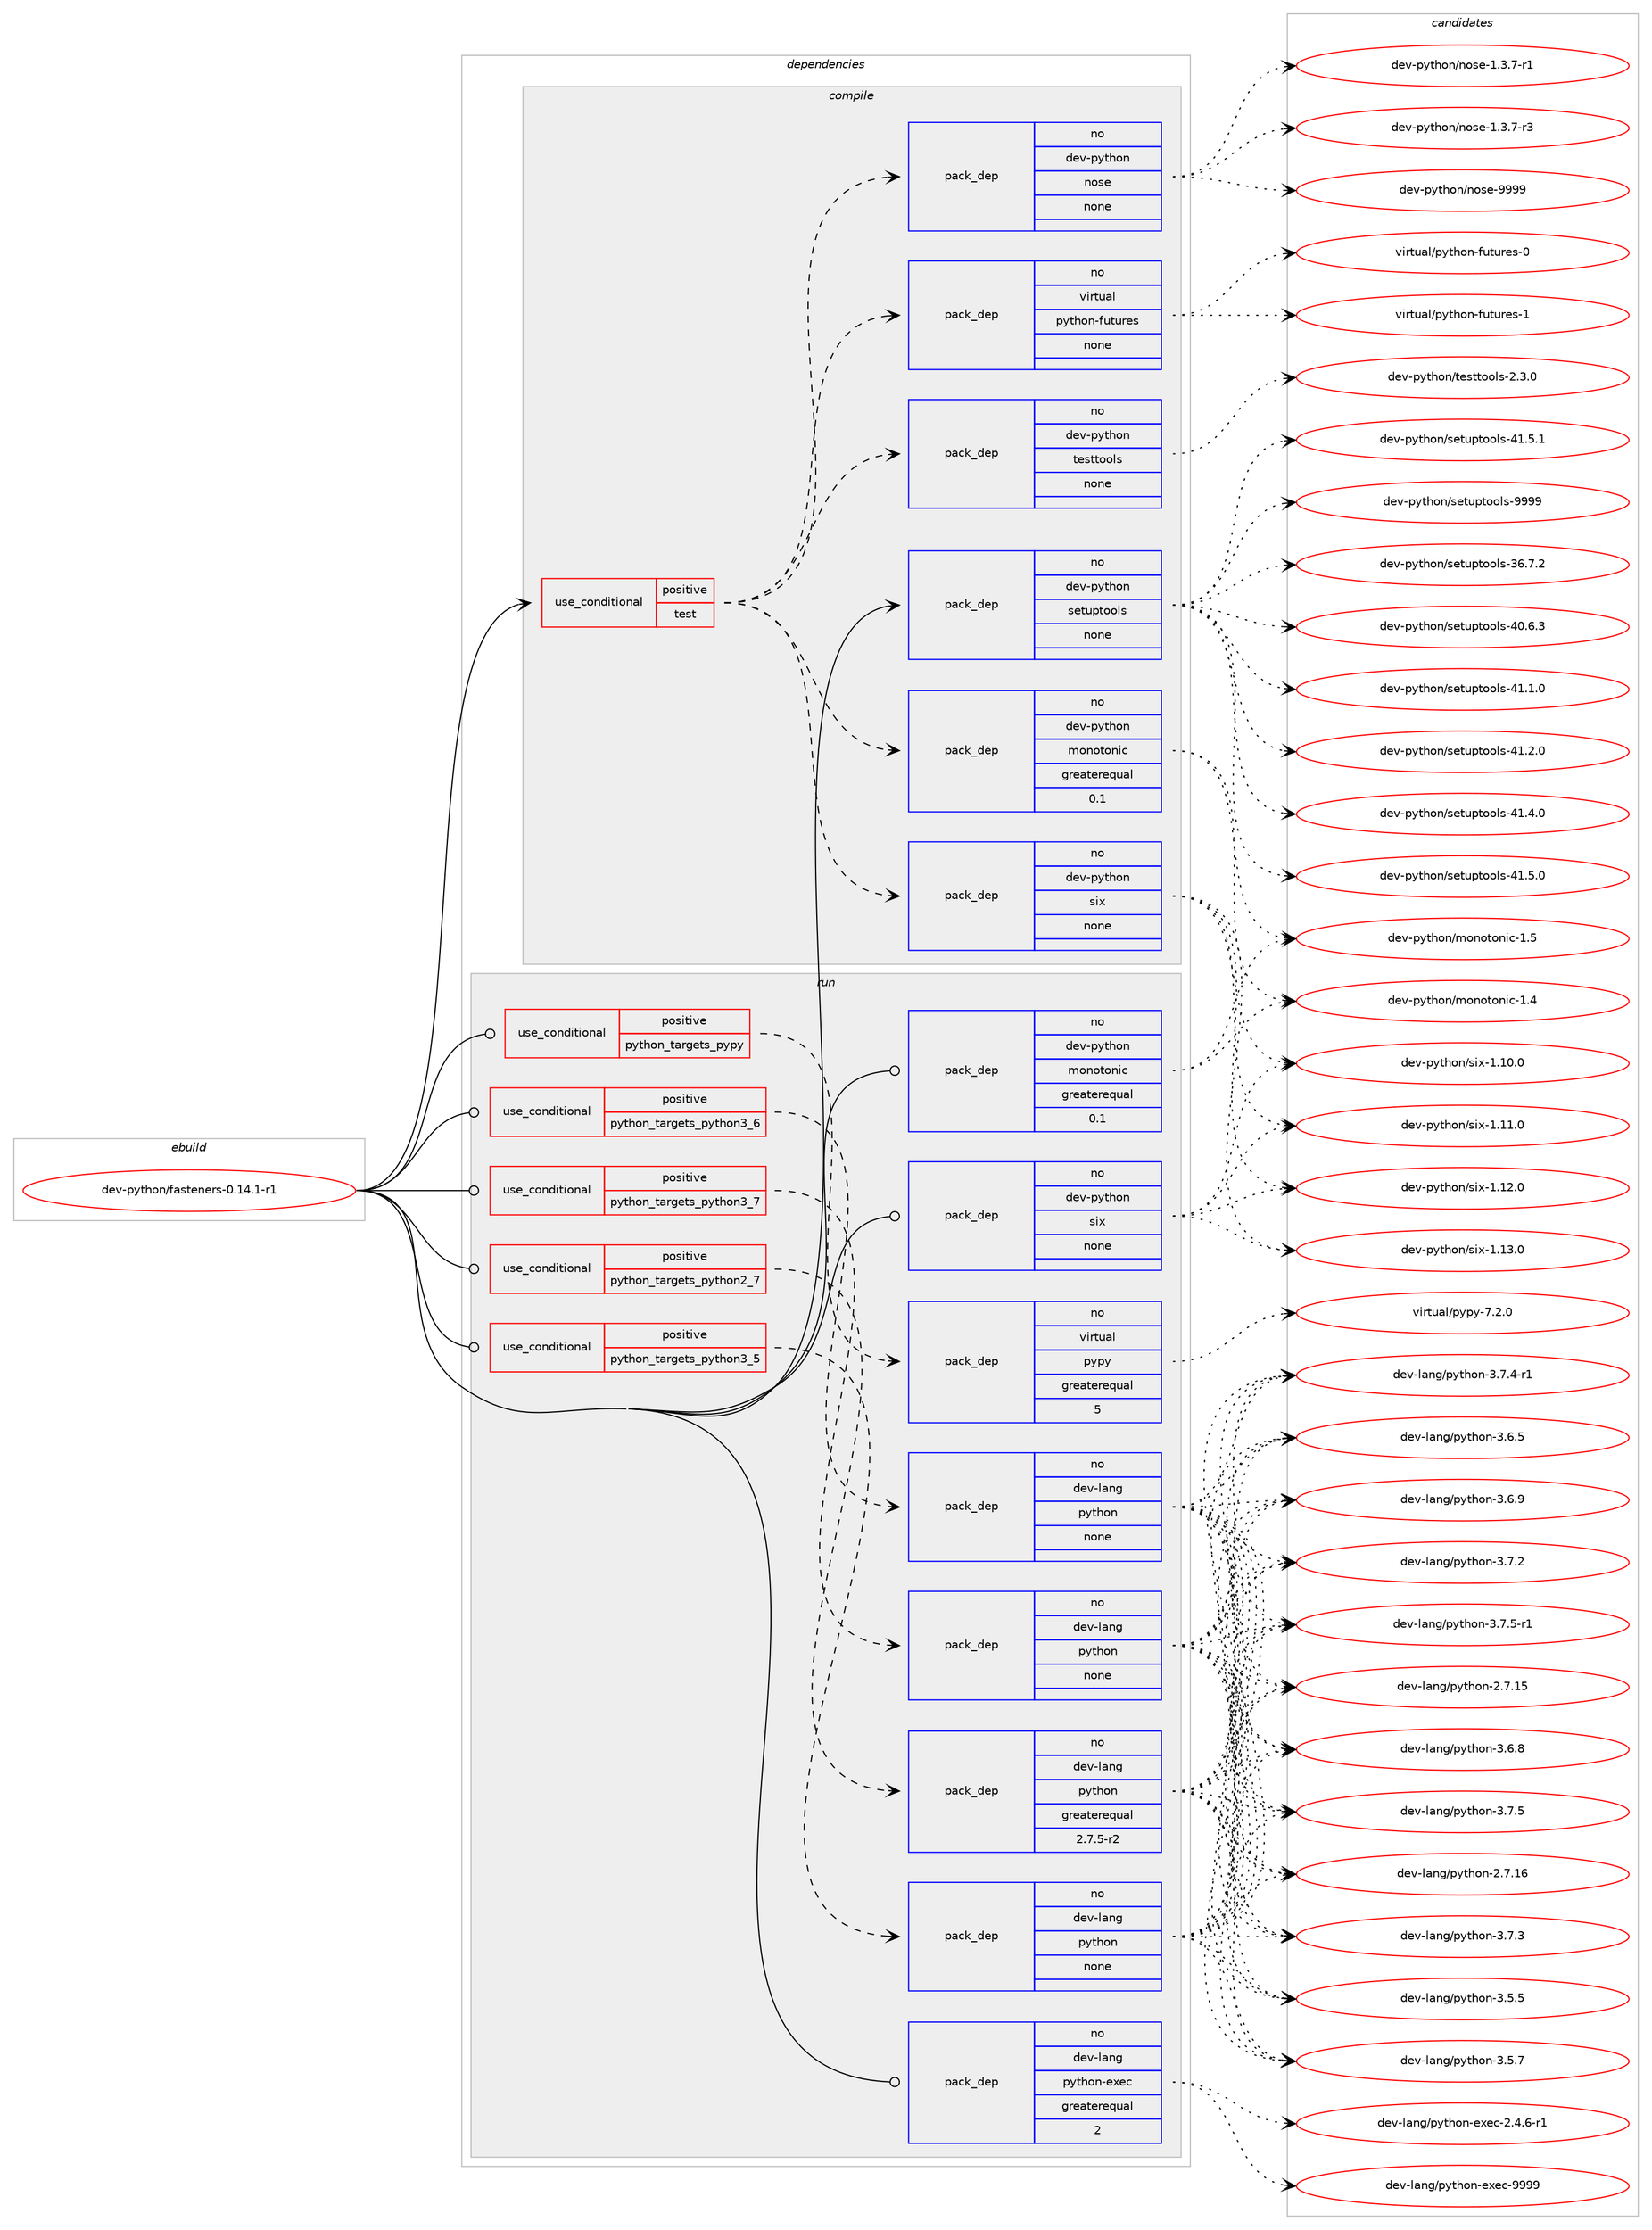 digraph prolog {

# *************
# Graph options
# *************

newrank=true;
concentrate=true;
compound=true;
graph [rankdir=LR,fontname=Helvetica,fontsize=10,ranksep=1.5];#, ranksep=2.5, nodesep=0.2];
edge  [arrowhead=vee];
node  [fontname=Helvetica,fontsize=10];

# **********
# The ebuild
# **********

subgraph cluster_leftcol {
color=gray;
rank=same;
label=<<i>ebuild</i>>;
id [label="dev-python/fasteners-0.14.1-r1", color=red, width=4, href="../dev-python/fasteners-0.14.1-r1.svg"];
}

# ****************
# The dependencies
# ****************

subgraph cluster_midcol {
color=gray;
label=<<i>dependencies</i>>;
subgraph cluster_compile {
fillcolor="#eeeeee";
style=filled;
label=<<i>compile</i>>;
subgraph cond139168 {
dependency603939 [label=<<TABLE BORDER="0" CELLBORDER="1" CELLSPACING="0" CELLPADDING="4"><TR><TD ROWSPAN="3" CELLPADDING="10">use_conditional</TD></TR><TR><TD>positive</TD></TR><TR><TD>test</TD></TR></TABLE>>, shape=none, color=red];
subgraph pack452974 {
dependency603940 [label=<<TABLE BORDER="0" CELLBORDER="1" CELLSPACING="0" CELLPADDING="4" WIDTH="220"><TR><TD ROWSPAN="6" CELLPADDING="30">pack_dep</TD></TR><TR><TD WIDTH="110">no</TD></TR><TR><TD>dev-python</TD></TR><TR><TD>monotonic</TD></TR><TR><TD>greaterequal</TD></TR><TR><TD>0.1</TD></TR></TABLE>>, shape=none, color=blue];
}
dependency603939:e -> dependency603940:w [weight=20,style="dashed",arrowhead="vee"];
subgraph pack452975 {
dependency603941 [label=<<TABLE BORDER="0" CELLBORDER="1" CELLSPACING="0" CELLPADDING="4" WIDTH="220"><TR><TD ROWSPAN="6" CELLPADDING="30">pack_dep</TD></TR><TR><TD WIDTH="110">no</TD></TR><TR><TD>dev-python</TD></TR><TR><TD>six</TD></TR><TR><TD>none</TD></TR><TR><TD></TD></TR></TABLE>>, shape=none, color=blue];
}
dependency603939:e -> dependency603941:w [weight=20,style="dashed",arrowhead="vee"];
subgraph pack452976 {
dependency603942 [label=<<TABLE BORDER="0" CELLBORDER="1" CELLSPACING="0" CELLPADDING="4" WIDTH="220"><TR><TD ROWSPAN="6" CELLPADDING="30">pack_dep</TD></TR><TR><TD WIDTH="110">no</TD></TR><TR><TD>dev-python</TD></TR><TR><TD>nose</TD></TR><TR><TD>none</TD></TR><TR><TD></TD></TR></TABLE>>, shape=none, color=blue];
}
dependency603939:e -> dependency603942:w [weight=20,style="dashed",arrowhead="vee"];
subgraph pack452977 {
dependency603943 [label=<<TABLE BORDER="0" CELLBORDER="1" CELLSPACING="0" CELLPADDING="4" WIDTH="220"><TR><TD ROWSPAN="6" CELLPADDING="30">pack_dep</TD></TR><TR><TD WIDTH="110">no</TD></TR><TR><TD>dev-python</TD></TR><TR><TD>testtools</TD></TR><TR><TD>none</TD></TR><TR><TD></TD></TR></TABLE>>, shape=none, color=blue];
}
dependency603939:e -> dependency603943:w [weight=20,style="dashed",arrowhead="vee"];
subgraph pack452978 {
dependency603944 [label=<<TABLE BORDER="0" CELLBORDER="1" CELLSPACING="0" CELLPADDING="4" WIDTH="220"><TR><TD ROWSPAN="6" CELLPADDING="30">pack_dep</TD></TR><TR><TD WIDTH="110">no</TD></TR><TR><TD>virtual</TD></TR><TR><TD>python-futures</TD></TR><TR><TD>none</TD></TR><TR><TD></TD></TR></TABLE>>, shape=none, color=blue];
}
dependency603939:e -> dependency603944:w [weight=20,style="dashed",arrowhead="vee"];
}
id:e -> dependency603939:w [weight=20,style="solid",arrowhead="vee"];
subgraph pack452979 {
dependency603945 [label=<<TABLE BORDER="0" CELLBORDER="1" CELLSPACING="0" CELLPADDING="4" WIDTH="220"><TR><TD ROWSPAN="6" CELLPADDING="30">pack_dep</TD></TR><TR><TD WIDTH="110">no</TD></TR><TR><TD>dev-python</TD></TR><TR><TD>setuptools</TD></TR><TR><TD>none</TD></TR><TR><TD></TD></TR></TABLE>>, shape=none, color=blue];
}
id:e -> dependency603945:w [weight=20,style="solid",arrowhead="vee"];
}
subgraph cluster_compileandrun {
fillcolor="#eeeeee";
style=filled;
label=<<i>compile and run</i>>;
}
subgraph cluster_run {
fillcolor="#eeeeee";
style=filled;
label=<<i>run</i>>;
subgraph cond139169 {
dependency603946 [label=<<TABLE BORDER="0" CELLBORDER="1" CELLSPACING="0" CELLPADDING="4"><TR><TD ROWSPAN="3" CELLPADDING="10">use_conditional</TD></TR><TR><TD>positive</TD></TR><TR><TD>python_targets_pypy</TD></TR></TABLE>>, shape=none, color=red];
subgraph pack452980 {
dependency603947 [label=<<TABLE BORDER="0" CELLBORDER="1" CELLSPACING="0" CELLPADDING="4" WIDTH="220"><TR><TD ROWSPAN="6" CELLPADDING="30">pack_dep</TD></TR><TR><TD WIDTH="110">no</TD></TR><TR><TD>virtual</TD></TR><TR><TD>pypy</TD></TR><TR><TD>greaterequal</TD></TR><TR><TD>5</TD></TR></TABLE>>, shape=none, color=blue];
}
dependency603946:e -> dependency603947:w [weight=20,style="dashed",arrowhead="vee"];
}
id:e -> dependency603946:w [weight=20,style="solid",arrowhead="odot"];
subgraph cond139170 {
dependency603948 [label=<<TABLE BORDER="0" CELLBORDER="1" CELLSPACING="0" CELLPADDING="4"><TR><TD ROWSPAN="3" CELLPADDING="10">use_conditional</TD></TR><TR><TD>positive</TD></TR><TR><TD>python_targets_python2_7</TD></TR></TABLE>>, shape=none, color=red];
subgraph pack452981 {
dependency603949 [label=<<TABLE BORDER="0" CELLBORDER="1" CELLSPACING="0" CELLPADDING="4" WIDTH="220"><TR><TD ROWSPAN="6" CELLPADDING="30">pack_dep</TD></TR><TR><TD WIDTH="110">no</TD></TR><TR><TD>dev-lang</TD></TR><TR><TD>python</TD></TR><TR><TD>greaterequal</TD></TR><TR><TD>2.7.5-r2</TD></TR></TABLE>>, shape=none, color=blue];
}
dependency603948:e -> dependency603949:w [weight=20,style="dashed",arrowhead="vee"];
}
id:e -> dependency603948:w [weight=20,style="solid",arrowhead="odot"];
subgraph cond139171 {
dependency603950 [label=<<TABLE BORDER="0" CELLBORDER="1" CELLSPACING="0" CELLPADDING="4"><TR><TD ROWSPAN="3" CELLPADDING="10">use_conditional</TD></TR><TR><TD>positive</TD></TR><TR><TD>python_targets_python3_5</TD></TR></TABLE>>, shape=none, color=red];
subgraph pack452982 {
dependency603951 [label=<<TABLE BORDER="0" CELLBORDER="1" CELLSPACING="0" CELLPADDING="4" WIDTH="220"><TR><TD ROWSPAN="6" CELLPADDING="30">pack_dep</TD></TR><TR><TD WIDTH="110">no</TD></TR><TR><TD>dev-lang</TD></TR><TR><TD>python</TD></TR><TR><TD>none</TD></TR><TR><TD></TD></TR></TABLE>>, shape=none, color=blue];
}
dependency603950:e -> dependency603951:w [weight=20,style="dashed",arrowhead="vee"];
}
id:e -> dependency603950:w [weight=20,style="solid",arrowhead="odot"];
subgraph cond139172 {
dependency603952 [label=<<TABLE BORDER="0" CELLBORDER="1" CELLSPACING="0" CELLPADDING="4"><TR><TD ROWSPAN="3" CELLPADDING="10">use_conditional</TD></TR><TR><TD>positive</TD></TR><TR><TD>python_targets_python3_6</TD></TR></TABLE>>, shape=none, color=red];
subgraph pack452983 {
dependency603953 [label=<<TABLE BORDER="0" CELLBORDER="1" CELLSPACING="0" CELLPADDING="4" WIDTH="220"><TR><TD ROWSPAN="6" CELLPADDING="30">pack_dep</TD></TR><TR><TD WIDTH="110">no</TD></TR><TR><TD>dev-lang</TD></TR><TR><TD>python</TD></TR><TR><TD>none</TD></TR><TR><TD></TD></TR></TABLE>>, shape=none, color=blue];
}
dependency603952:e -> dependency603953:w [weight=20,style="dashed",arrowhead="vee"];
}
id:e -> dependency603952:w [weight=20,style="solid",arrowhead="odot"];
subgraph cond139173 {
dependency603954 [label=<<TABLE BORDER="0" CELLBORDER="1" CELLSPACING="0" CELLPADDING="4"><TR><TD ROWSPAN="3" CELLPADDING="10">use_conditional</TD></TR><TR><TD>positive</TD></TR><TR><TD>python_targets_python3_7</TD></TR></TABLE>>, shape=none, color=red];
subgraph pack452984 {
dependency603955 [label=<<TABLE BORDER="0" CELLBORDER="1" CELLSPACING="0" CELLPADDING="4" WIDTH="220"><TR><TD ROWSPAN="6" CELLPADDING="30">pack_dep</TD></TR><TR><TD WIDTH="110">no</TD></TR><TR><TD>dev-lang</TD></TR><TR><TD>python</TD></TR><TR><TD>none</TD></TR><TR><TD></TD></TR></TABLE>>, shape=none, color=blue];
}
dependency603954:e -> dependency603955:w [weight=20,style="dashed",arrowhead="vee"];
}
id:e -> dependency603954:w [weight=20,style="solid",arrowhead="odot"];
subgraph pack452985 {
dependency603956 [label=<<TABLE BORDER="0" CELLBORDER="1" CELLSPACING="0" CELLPADDING="4" WIDTH="220"><TR><TD ROWSPAN="6" CELLPADDING="30">pack_dep</TD></TR><TR><TD WIDTH="110">no</TD></TR><TR><TD>dev-lang</TD></TR><TR><TD>python-exec</TD></TR><TR><TD>greaterequal</TD></TR><TR><TD>2</TD></TR></TABLE>>, shape=none, color=blue];
}
id:e -> dependency603956:w [weight=20,style="solid",arrowhead="odot"];
subgraph pack452986 {
dependency603957 [label=<<TABLE BORDER="0" CELLBORDER="1" CELLSPACING="0" CELLPADDING="4" WIDTH="220"><TR><TD ROWSPAN="6" CELLPADDING="30">pack_dep</TD></TR><TR><TD WIDTH="110">no</TD></TR><TR><TD>dev-python</TD></TR><TR><TD>monotonic</TD></TR><TR><TD>greaterequal</TD></TR><TR><TD>0.1</TD></TR></TABLE>>, shape=none, color=blue];
}
id:e -> dependency603957:w [weight=20,style="solid",arrowhead="odot"];
subgraph pack452987 {
dependency603958 [label=<<TABLE BORDER="0" CELLBORDER="1" CELLSPACING="0" CELLPADDING="4" WIDTH="220"><TR><TD ROWSPAN="6" CELLPADDING="30">pack_dep</TD></TR><TR><TD WIDTH="110">no</TD></TR><TR><TD>dev-python</TD></TR><TR><TD>six</TD></TR><TR><TD>none</TD></TR><TR><TD></TD></TR></TABLE>>, shape=none, color=blue];
}
id:e -> dependency603958:w [weight=20,style="solid",arrowhead="odot"];
}
}

# **************
# The candidates
# **************

subgraph cluster_choices {
rank=same;
color=gray;
label=<<i>candidates</i>>;

subgraph choice452974 {
color=black;
nodesep=1;
choice10010111845112121116104111110471091111101111161111101059945494652 [label="dev-python/monotonic-1.4", color=red, width=4,href="../dev-python/monotonic-1.4.svg"];
choice10010111845112121116104111110471091111101111161111101059945494653 [label="dev-python/monotonic-1.5", color=red, width=4,href="../dev-python/monotonic-1.5.svg"];
dependency603940:e -> choice10010111845112121116104111110471091111101111161111101059945494652:w [style=dotted,weight="100"];
dependency603940:e -> choice10010111845112121116104111110471091111101111161111101059945494653:w [style=dotted,weight="100"];
}
subgraph choice452975 {
color=black;
nodesep=1;
choice100101118451121211161041111104711510512045494649484648 [label="dev-python/six-1.10.0", color=red, width=4,href="../dev-python/six-1.10.0.svg"];
choice100101118451121211161041111104711510512045494649494648 [label="dev-python/six-1.11.0", color=red, width=4,href="../dev-python/six-1.11.0.svg"];
choice100101118451121211161041111104711510512045494649504648 [label="dev-python/six-1.12.0", color=red, width=4,href="../dev-python/six-1.12.0.svg"];
choice100101118451121211161041111104711510512045494649514648 [label="dev-python/six-1.13.0", color=red, width=4,href="../dev-python/six-1.13.0.svg"];
dependency603941:e -> choice100101118451121211161041111104711510512045494649484648:w [style=dotted,weight="100"];
dependency603941:e -> choice100101118451121211161041111104711510512045494649494648:w [style=dotted,weight="100"];
dependency603941:e -> choice100101118451121211161041111104711510512045494649504648:w [style=dotted,weight="100"];
dependency603941:e -> choice100101118451121211161041111104711510512045494649514648:w [style=dotted,weight="100"];
}
subgraph choice452976 {
color=black;
nodesep=1;
choice10010111845112121116104111110471101111151014549465146554511449 [label="dev-python/nose-1.3.7-r1", color=red, width=4,href="../dev-python/nose-1.3.7-r1.svg"];
choice10010111845112121116104111110471101111151014549465146554511451 [label="dev-python/nose-1.3.7-r3", color=red, width=4,href="../dev-python/nose-1.3.7-r3.svg"];
choice10010111845112121116104111110471101111151014557575757 [label="dev-python/nose-9999", color=red, width=4,href="../dev-python/nose-9999.svg"];
dependency603942:e -> choice10010111845112121116104111110471101111151014549465146554511449:w [style=dotted,weight="100"];
dependency603942:e -> choice10010111845112121116104111110471101111151014549465146554511451:w [style=dotted,weight="100"];
dependency603942:e -> choice10010111845112121116104111110471101111151014557575757:w [style=dotted,weight="100"];
}
subgraph choice452977 {
color=black;
nodesep=1;
choice1001011184511212111610411111047116101115116116111111108115455046514648 [label="dev-python/testtools-2.3.0", color=red, width=4,href="../dev-python/testtools-2.3.0.svg"];
dependency603943:e -> choice1001011184511212111610411111047116101115116116111111108115455046514648:w [style=dotted,weight="100"];
}
subgraph choice452978 {
color=black;
nodesep=1;
choice1181051141161179710847112121116104111110451021171161171141011154548 [label="virtual/python-futures-0", color=red, width=4,href="../virtual/python-futures-0.svg"];
choice1181051141161179710847112121116104111110451021171161171141011154549 [label="virtual/python-futures-1", color=red, width=4,href="../virtual/python-futures-1.svg"];
dependency603944:e -> choice1181051141161179710847112121116104111110451021171161171141011154548:w [style=dotted,weight="100"];
dependency603944:e -> choice1181051141161179710847112121116104111110451021171161171141011154549:w [style=dotted,weight="100"];
}
subgraph choice452979 {
color=black;
nodesep=1;
choice100101118451121211161041111104711510111611711211611111110811545515446554650 [label="dev-python/setuptools-36.7.2", color=red, width=4,href="../dev-python/setuptools-36.7.2.svg"];
choice100101118451121211161041111104711510111611711211611111110811545524846544651 [label="dev-python/setuptools-40.6.3", color=red, width=4,href="../dev-python/setuptools-40.6.3.svg"];
choice100101118451121211161041111104711510111611711211611111110811545524946494648 [label="dev-python/setuptools-41.1.0", color=red, width=4,href="../dev-python/setuptools-41.1.0.svg"];
choice100101118451121211161041111104711510111611711211611111110811545524946504648 [label="dev-python/setuptools-41.2.0", color=red, width=4,href="../dev-python/setuptools-41.2.0.svg"];
choice100101118451121211161041111104711510111611711211611111110811545524946524648 [label="dev-python/setuptools-41.4.0", color=red, width=4,href="../dev-python/setuptools-41.4.0.svg"];
choice100101118451121211161041111104711510111611711211611111110811545524946534648 [label="dev-python/setuptools-41.5.0", color=red, width=4,href="../dev-python/setuptools-41.5.0.svg"];
choice100101118451121211161041111104711510111611711211611111110811545524946534649 [label="dev-python/setuptools-41.5.1", color=red, width=4,href="../dev-python/setuptools-41.5.1.svg"];
choice10010111845112121116104111110471151011161171121161111111081154557575757 [label="dev-python/setuptools-9999", color=red, width=4,href="../dev-python/setuptools-9999.svg"];
dependency603945:e -> choice100101118451121211161041111104711510111611711211611111110811545515446554650:w [style=dotted,weight="100"];
dependency603945:e -> choice100101118451121211161041111104711510111611711211611111110811545524846544651:w [style=dotted,weight="100"];
dependency603945:e -> choice100101118451121211161041111104711510111611711211611111110811545524946494648:w [style=dotted,weight="100"];
dependency603945:e -> choice100101118451121211161041111104711510111611711211611111110811545524946504648:w [style=dotted,weight="100"];
dependency603945:e -> choice100101118451121211161041111104711510111611711211611111110811545524946524648:w [style=dotted,weight="100"];
dependency603945:e -> choice100101118451121211161041111104711510111611711211611111110811545524946534648:w [style=dotted,weight="100"];
dependency603945:e -> choice100101118451121211161041111104711510111611711211611111110811545524946534649:w [style=dotted,weight="100"];
dependency603945:e -> choice10010111845112121116104111110471151011161171121161111111081154557575757:w [style=dotted,weight="100"];
}
subgraph choice452980 {
color=black;
nodesep=1;
choice1181051141161179710847112121112121455546504648 [label="virtual/pypy-7.2.0", color=red, width=4,href="../virtual/pypy-7.2.0.svg"];
dependency603947:e -> choice1181051141161179710847112121112121455546504648:w [style=dotted,weight="100"];
}
subgraph choice452981 {
color=black;
nodesep=1;
choice10010111845108971101034711212111610411111045504655464953 [label="dev-lang/python-2.7.15", color=red, width=4,href="../dev-lang/python-2.7.15.svg"];
choice10010111845108971101034711212111610411111045504655464954 [label="dev-lang/python-2.7.16", color=red, width=4,href="../dev-lang/python-2.7.16.svg"];
choice100101118451089711010347112121116104111110455146534653 [label="dev-lang/python-3.5.5", color=red, width=4,href="../dev-lang/python-3.5.5.svg"];
choice100101118451089711010347112121116104111110455146534655 [label="dev-lang/python-3.5.7", color=red, width=4,href="../dev-lang/python-3.5.7.svg"];
choice100101118451089711010347112121116104111110455146544653 [label="dev-lang/python-3.6.5", color=red, width=4,href="../dev-lang/python-3.6.5.svg"];
choice100101118451089711010347112121116104111110455146544656 [label="dev-lang/python-3.6.8", color=red, width=4,href="../dev-lang/python-3.6.8.svg"];
choice100101118451089711010347112121116104111110455146544657 [label="dev-lang/python-3.6.9", color=red, width=4,href="../dev-lang/python-3.6.9.svg"];
choice100101118451089711010347112121116104111110455146554650 [label="dev-lang/python-3.7.2", color=red, width=4,href="../dev-lang/python-3.7.2.svg"];
choice100101118451089711010347112121116104111110455146554651 [label="dev-lang/python-3.7.3", color=red, width=4,href="../dev-lang/python-3.7.3.svg"];
choice1001011184510897110103471121211161041111104551465546524511449 [label="dev-lang/python-3.7.4-r1", color=red, width=4,href="../dev-lang/python-3.7.4-r1.svg"];
choice100101118451089711010347112121116104111110455146554653 [label="dev-lang/python-3.7.5", color=red, width=4,href="../dev-lang/python-3.7.5.svg"];
choice1001011184510897110103471121211161041111104551465546534511449 [label="dev-lang/python-3.7.5-r1", color=red, width=4,href="../dev-lang/python-3.7.5-r1.svg"];
dependency603949:e -> choice10010111845108971101034711212111610411111045504655464953:w [style=dotted,weight="100"];
dependency603949:e -> choice10010111845108971101034711212111610411111045504655464954:w [style=dotted,weight="100"];
dependency603949:e -> choice100101118451089711010347112121116104111110455146534653:w [style=dotted,weight="100"];
dependency603949:e -> choice100101118451089711010347112121116104111110455146534655:w [style=dotted,weight="100"];
dependency603949:e -> choice100101118451089711010347112121116104111110455146544653:w [style=dotted,weight="100"];
dependency603949:e -> choice100101118451089711010347112121116104111110455146544656:w [style=dotted,weight="100"];
dependency603949:e -> choice100101118451089711010347112121116104111110455146544657:w [style=dotted,weight="100"];
dependency603949:e -> choice100101118451089711010347112121116104111110455146554650:w [style=dotted,weight="100"];
dependency603949:e -> choice100101118451089711010347112121116104111110455146554651:w [style=dotted,weight="100"];
dependency603949:e -> choice1001011184510897110103471121211161041111104551465546524511449:w [style=dotted,weight="100"];
dependency603949:e -> choice100101118451089711010347112121116104111110455146554653:w [style=dotted,weight="100"];
dependency603949:e -> choice1001011184510897110103471121211161041111104551465546534511449:w [style=dotted,weight="100"];
}
subgraph choice452982 {
color=black;
nodesep=1;
choice10010111845108971101034711212111610411111045504655464953 [label="dev-lang/python-2.7.15", color=red, width=4,href="../dev-lang/python-2.7.15.svg"];
choice10010111845108971101034711212111610411111045504655464954 [label="dev-lang/python-2.7.16", color=red, width=4,href="../dev-lang/python-2.7.16.svg"];
choice100101118451089711010347112121116104111110455146534653 [label="dev-lang/python-3.5.5", color=red, width=4,href="../dev-lang/python-3.5.5.svg"];
choice100101118451089711010347112121116104111110455146534655 [label="dev-lang/python-3.5.7", color=red, width=4,href="../dev-lang/python-3.5.7.svg"];
choice100101118451089711010347112121116104111110455146544653 [label="dev-lang/python-3.6.5", color=red, width=4,href="../dev-lang/python-3.6.5.svg"];
choice100101118451089711010347112121116104111110455146544656 [label="dev-lang/python-3.6.8", color=red, width=4,href="../dev-lang/python-3.6.8.svg"];
choice100101118451089711010347112121116104111110455146544657 [label="dev-lang/python-3.6.9", color=red, width=4,href="../dev-lang/python-3.6.9.svg"];
choice100101118451089711010347112121116104111110455146554650 [label="dev-lang/python-3.7.2", color=red, width=4,href="../dev-lang/python-3.7.2.svg"];
choice100101118451089711010347112121116104111110455146554651 [label="dev-lang/python-3.7.3", color=red, width=4,href="../dev-lang/python-3.7.3.svg"];
choice1001011184510897110103471121211161041111104551465546524511449 [label="dev-lang/python-3.7.4-r1", color=red, width=4,href="../dev-lang/python-3.7.4-r1.svg"];
choice100101118451089711010347112121116104111110455146554653 [label="dev-lang/python-3.7.5", color=red, width=4,href="../dev-lang/python-3.7.5.svg"];
choice1001011184510897110103471121211161041111104551465546534511449 [label="dev-lang/python-3.7.5-r1", color=red, width=4,href="../dev-lang/python-3.7.5-r1.svg"];
dependency603951:e -> choice10010111845108971101034711212111610411111045504655464953:w [style=dotted,weight="100"];
dependency603951:e -> choice10010111845108971101034711212111610411111045504655464954:w [style=dotted,weight="100"];
dependency603951:e -> choice100101118451089711010347112121116104111110455146534653:w [style=dotted,weight="100"];
dependency603951:e -> choice100101118451089711010347112121116104111110455146534655:w [style=dotted,weight="100"];
dependency603951:e -> choice100101118451089711010347112121116104111110455146544653:w [style=dotted,weight="100"];
dependency603951:e -> choice100101118451089711010347112121116104111110455146544656:w [style=dotted,weight="100"];
dependency603951:e -> choice100101118451089711010347112121116104111110455146544657:w [style=dotted,weight="100"];
dependency603951:e -> choice100101118451089711010347112121116104111110455146554650:w [style=dotted,weight="100"];
dependency603951:e -> choice100101118451089711010347112121116104111110455146554651:w [style=dotted,weight="100"];
dependency603951:e -> choice1001011184510897110103471121211161041111104551465546524511449:w [style=dotted,weight="100"];
dependency603951:e -> choice100101118451089711010347112121116104111110455146554653:w [style=dotted,weight="100"];
dependency603951:e -> choice1001011184510897110103471121211161041111104551465546534511449:w [style=dotted,weight="100"];
}
subgraph choice452983 {
color=black;
nodesep=1;
choice10010111845108971101034711212111610411111045504655464953 [label="dev-lang/python-2.7.15", color=red, width=4,href="../dev-lang/python-2.7.15.svg"];
choice10010111845108971101034711212111610411111045504655464954 [label="dev-lang/python-2.7.16", color=red, width=4,href="../dev-lang/python-2.7.16.svg"];
choice100101118451089711010347112121116104111110455146534653 [label="dev-lang/python-3.5.5", color=red, width=4,href="../dev-lang/python-3.5.5.svg"];
choice100101118451089711010347112121116104111110455146534655 [label="dev-lang/python-3.5.7", color=red, width=4,href="../dev-lang/python-3.5.7.svg"];
choice100101118451089711010347112121116104111110455146544653 [label="dev-lang/python-3.6.5", color=red, width=4,href="../dev-lang/python-3.6.5.svg"];
choice100101118451089711010347112121116104111110455146544656 [label="dev-lang/python-3.6.8", color=red, width=4,href="../dev-lang/python-3.6.8.svg"];
choice100101118451089711010347112121116104111110455146544657 [label="dev-lang/python-3.6.9", color=red, width=4,href="../dev-lang/python-3.6.9.svg"];
choice100101118451089711010347112121116104111110455146554650 [label="dev-lang/python-3.7.2", color=red, width=4,href="../dev-lang/python-3.7.2.svg"];
choice100101118451089711010347112121116104111110455146554651 [label="dev-lang/python-3.7.3", color=red, width=4,href="../dev-lang/python-3.7.3.svg"];
choice1001011184510897110103471121211161041111104551465546524511449 [label="dev-lang/python-3.7.4-r1", color=red, width=4,href="../dev-lang/python-3.7.4-r1.svg"];
choice100101118451089711010347112121116104111110455146554653 [label="dev-lang/python-3.7.5", color=red, width=4,href="../dev-lang/python-3.7.5.svg"];
choice1001011184510897110103471121211161041111104551465546534511449 [label="dev-lang/python-3.7.5-r1", color=red, width=4,href="../dev-lang/python-3.7.5-r1.svg"];
dependency603953:e -> choice10010111845108971101034711212111610411111045504655464953:w [style=dotted,weight="100"];
dependency603953:e -> choice10010111845108971101034711212111610411111045504655464954:w [style=dotted,weight="100"];
dependency603953:e -> choice100101118451089711010347112121116104111110455146534653:w [style=dotted,weight="100"];
dependency603953:e -> choice100101118451089711010347112121116104111110455146534655:w [style=dotted,weight="100"];
dependency603953:e -> choice100101118451089711010347112121116104111110455146544653:w [style=dotted,weight="100"];
dependency603953:e -> choice100101118451089711010347112121116104111110455146544656:w [style=dotted,weight="100"];
dependency603953:e -> choice100101118451089711010347112121116104111110455146544657:w [style=dotted,weight="100"];
dependency603953:e -> choice100101118451089711010347112121116104111110455146554650:w [style=dotted,weight="100"];
dependency603953:e -> choice100101118451089711010347112121116104111110455146554651:w [style=dotted,weight="100"];
dependency603953:e -> choice1001011184510897110103471121211161041111104551465546524511449:w [style=dotted,weight="100"];
dependency603953:e -> choice100101118451089711010347112121116104111110455146554653:w [style=dotted,weight="100"];
dependency603953:e -> choice1001011184510897110103471121211161041111104551465546534511449:w [style=dotted,weight="100"];
}
subgraph choice452984 {
color=black;
nodesep=1;
choice10010111845108971101034711212111610411111045504655464953 [label="dev-lang/python-2.7.15", color=red, width=4,href="../dev-lang/python-2.7.15.svg"];
choice10010111845108971101034711212111610411111045504655464954 [label="dev-lang/python-2.7.16", color=red, width=4,href="../dev-lang/python-2.7.16.svg"];
choice100101118451089711010347112121116104111110455146534653 [label="dev-lang/python-3.5.5", color=red, width=4,href="../dev-lang/python-3.5.5.svg"];
choice100101118451089711010347112121116104111110455146534655 [label="dev-lang/python-3.5.7", color=red, width=4,href="../dev-lang/python-3.5.7.svg"];
choice100101118451089711010347112121116104111110455146544653 [label="dev-lang/python-3.6.5", color=red, width=4,href="../dev-lang/python-3.6.5.svg"];
choice100101118451089711010347112121116104111110455146544656 [label="dev-lang/python-3.6.8", color=red, width=4,href="../dev-lang/python-3.6.8.svg"];
choice100101118451089711010347112121116104111110455146544657 [label="dev-lang/python-3.6.9", color=red, width=4,href="../dev-lang/python-3.6.9.svg"];
choice100101118451089711010347112121116104111110455146554650 [label="dev-lang/python-3.7.2", color=red, width=4,href="../dev-lang/python-3.7.2.svg"];
choice100101118451089711010347112121116104111110455146554651 [label="dev-lang/python-3.7.3", color=red, width=4,href="../dev-lang/python-3.7.3.svg"];
choice1001011184510897110103471121211161041111104551465546524511449 [label="dev-lang/python-3.7.4-r1", color=red, width=4,href="../dev-lang/python-3.7.4-r1.svg"];
choice100101118451089711010347112121116104111110455146554653 [label="dev-lang/python-3.7.5", color=red, width=4,href="../dev-lang/python-3.7.5.svg"];
choice1001011184510897110103471121211161041111104551465546534511449 [label="dev-lang/python-3.7.5-r1", color=red, width=4,href="../dev-lang/python-3.7.5-r1.svg"];
dependency603955:e -> choice10010111845108971101034711212111610411111045504655464953:w [style=dotted,weight="100"];
dependency603955:e -> choice10010111845108971101034711212111610411111045504655464954:w [style=dotted,weight="100"];
dependency603955:e -> choice100101118451089711010347112121116104111110455146534653:w [style=dotted,weight="100"];
dependency603955:e -> choice100101118451089711010347112121116104111110455146534655:w [style=dotted,weight="100"];
dependency603955:e -> choice100101118451089711010347112121116104111110455146544653:w [style=dotted,weight="100"];
dependency603955:e -> choice100101118451089711010347112121116104111110455146544656:w [style=dotted,weight="100"];
dependency603955:e -> choice100101118451089711010347112121116104111110455146544657:w [style=dotted,weight="100"];
dependency603955:e -> choice100101118451089711010347112121116104111110455146554650:w [style=dotted,weight="100"];
dependency603955:e -> choice100101118451089711010347112121116104111110455146554651:w [style=dotted,weight="100"];
dependency603955:e -> choice1001011184510897110103471121211161041111104551465546524511449:w [style=dotted,weight="100"];
dependency603955:e -> choice100101118451089711010347112121116104111110455146554653:w [style=dotted,weight="100"];
dependency603955:e -> choice1001011184510897110103471121211161041111104551465546534511449:w [style=dotted,weight="100"];
}
subgraph choice452985 {
color=black;
nodesep=1;
choice10010111845108971101034711212111610411111045101120101994550465246544511449 [label="dev-lang/python-exec-2.4.6-r1", color=red, width=4,href="../dev-lang/python-exec-2.4.6-r1.svg"];
choice10010111845108971101034711212111610411111045101120101994557575757 [label="dev-lang/python-exec-9999", color=red, width=4,href="../dev-lang/python-exec-9999.svg"];
dependency603956:e -> choice10010111845108971101034711212111610411111045101120101994550465246544511449:w [style=dotted,weight="100"];
dependency603956:e -> choice10010111845108971101034711212111610411111045101120101994557575757:w [style=dotted,weight="100"];
}
subgraph choice452986 {
color=black;
nodesep=1;
choice10010111845112121116104111110471091111101111161111101059945494652 [label="dev-python/monotonic-1.4", color=red, width=4,href="../dev-python/monotonic-1.4.svg"];
choice10010111845112121116104111110471091111101111161111101059945494653 [label="dev-python/monotonic-1.5", color=red, width=4,href="../dev-python/monotonic-1.5.svg"];
dependency603957:e -> choice10010111845112121116104111110471091111101111161111101059945494652:w [style=dotted,weight="100"];
dependency603957:e -> choice10010111845112121116104111110471091111101111161111101059945494653:w [style=dotted,weight="100"];
}
subgraph choice452987 {
color=black;
nodesep=1;
choice100101118451121211161041111104711510512045494649484648 [label="dev-python/six-1.10.0", color=red, width=4,href="../dev-python/six-1.10.0.svg"];
choice100101118451121211161041111104711510512045494649494648 [label="dev-python/six-1.11.0", color=red, width=4,href="../dev-python/six-1.11.0.svg"];
choice100101118451121211161041111104711510512045494649504648 [label="dev-python/six-1.12.0", color=red, width=4,href="../dev-python/six-1.12.0.svg"];
choice100101118451121211161041111104711510512045494649514648 [label="dev-python/six-1.13.0", color=red, width=4,href="../dev-python/six-1.13.0.svg"];
dependency603958:e -> choice100101118451121211161041111104711510512045494649484648:w [style=dotted,weight="100"];
dependency603958:e -> choice100101118451121211161041111104711510512045494649494648:w [style=dotted,weight="100"];
dependency603958:e -> choice100101118451121211161041111104711510512045494649504648:w [style=dotted,weight="100"];
dependency603958:e -> choice100101118451121211161041111104711510512045494649514648:w [style=dotted,weight="100"];
}
}

}
